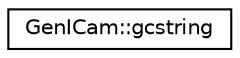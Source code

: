 digraph "Graphical Class Hierarchy"
{
  edge [fontname="Helvetica",fontsize="10",labelfontname="Helvetica",labelfontsize="10"];
  node [fontname="Helvetica",fontsize="10",shape=record];
  rankdir="LR";
  Node1 [label="GenICam::gcstring",height=0.2,width=0.4,color="black", fillcolor="white", style="filled",URL="$class_gen_i_cam_1_1gcstring.html",tooltip="A string class which is a clone of std::string. "];
}
